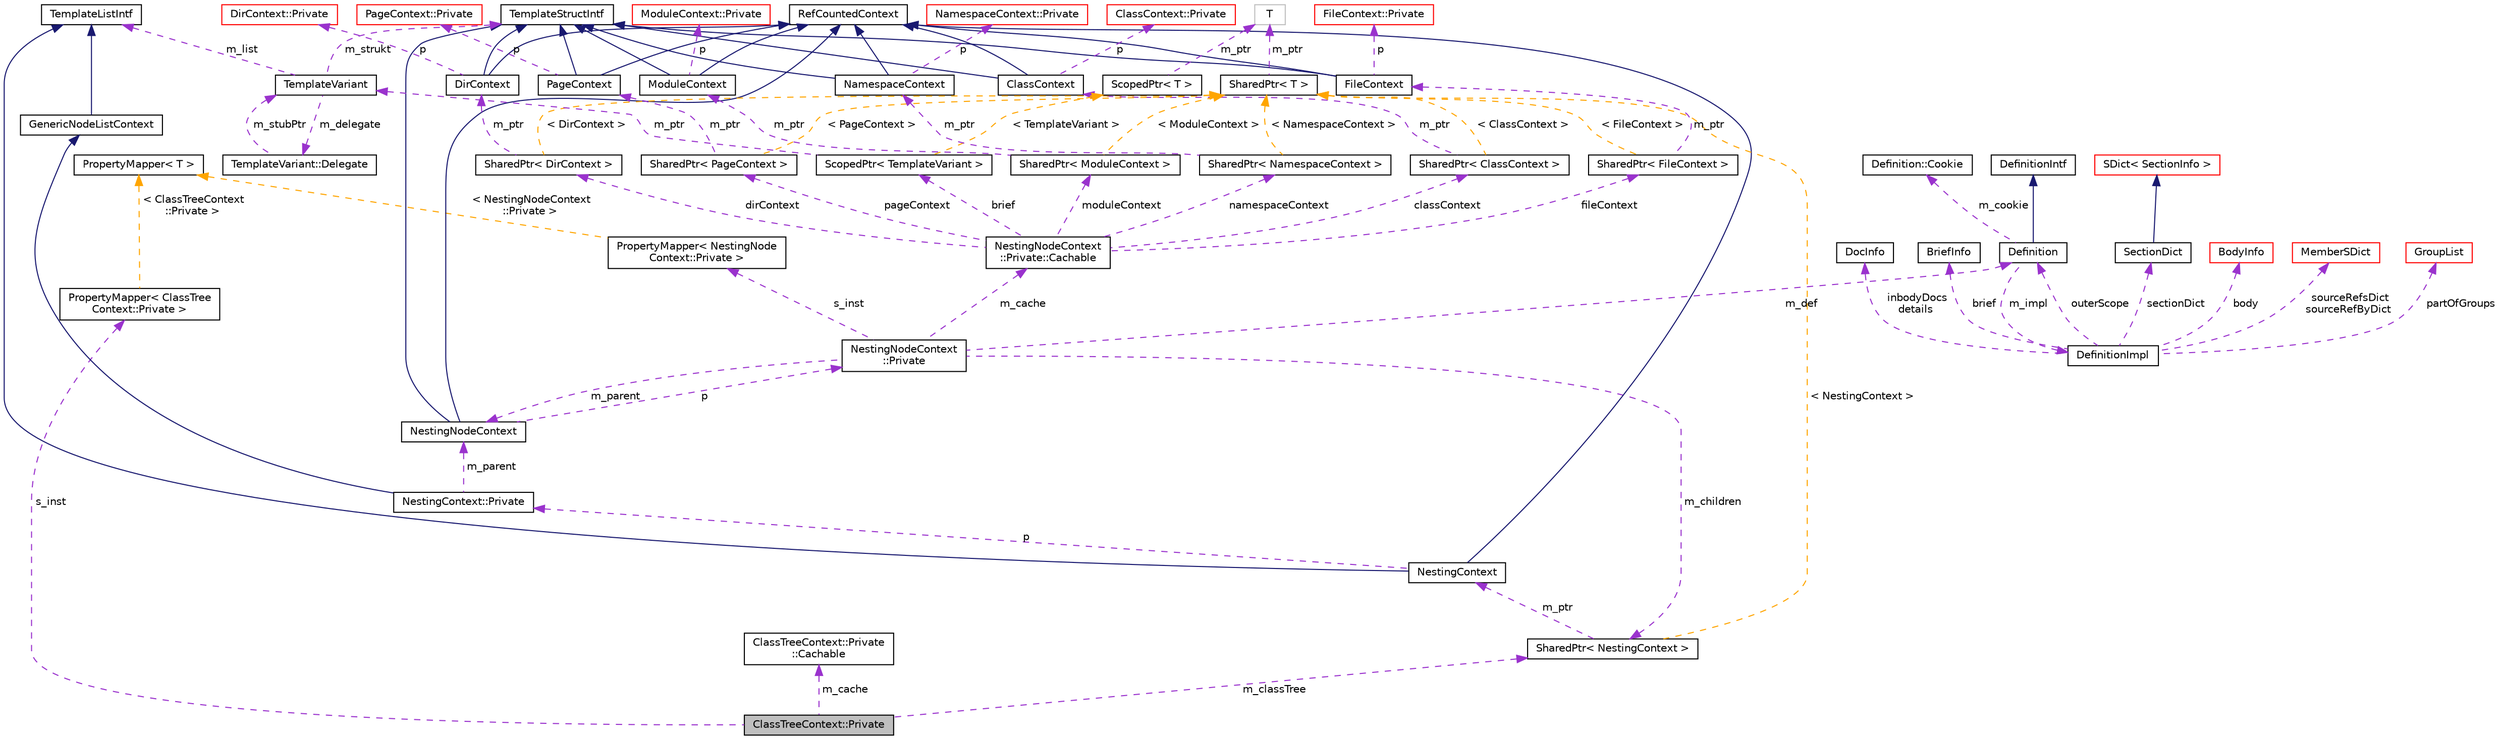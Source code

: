 digraph "ClassTreeContext::Private"
{
 // INTERACTIVE_SVG=YES
  edge [fontname="Helvetica",fontsize="10",labelfontname="Helvetica",labelfontsize="10"];
  node [fontname="Helvetica",fontsize="10",shape=record];
  Node1 [label="ClassTreeContext::Private",height=0.2,width=0.4,color="black", fillcolor="grey75", style="filled", fontcolor="black"];
  Node2 -> Node1 [dir="back",color="darkorchid3",fontsize="10",style="dashed",label=" s_inst" ,fontname="Helvetica"];
  Node2 [label="PropertyMapper\< ClassTree\lContext::Private \>",height=0.2,width=0.4,color="black", fillcolor="white", style="filled",URL="$d1/d80/class_property_mapper.html"];
  Node3 -> Node2 [dir="back",color="orange",fontsize="10",style="dashed",label=" \< ClassTreeContext\l::Private \>" ,fontname="Helvetica"];
  Node3 [label="PropertyMapper\< T \>",height=0.2,width=0.4,color="black", fillcolor="white", style="filled",URL="$d1/d80/class_property_mapper.html",tooltip="Helper class to map a property name to a handler member function. "];
  Node4 -> Node1 [dir="back",color="darkorchid3",fontsize="10",style="dashed",label=" m_cache" ,fontname="Helvetica"];
  Node4 [label="ClassTreeContext::Private\l::Cachable",height=0.2,width=0.4,color="black", fillcolor="white", style="filled",URL="$d3/dfb/struct_class_tree_context_1_1_private_1_1_cachable.html"];
  Node5 -> Node1 [dir="back",color="darkorchid3",fontsize="10",style="dashed",label=" m_classTree" ,fontname="Helvetica"];
  Node5 [label="SharedPtr\< NestingContext \>",height=0.2,width=0.4,color="black", fillcolor="white", style="filled",URL="$df/d12/class_shared_ptr.html"];
  Node6 -> Node5 [dir="back",color="darkorchid3",fontsize="10",style="dashed",label=" m_ptr" ,fontname="Helvetica"];
  Node6 [label="NestingContext",height=0.2,width=0.4,color="black", fillcolor="white", style="filled",URL="$db/d7e/class_nesting_context.html"];
  Node7 -> Node6 [dir="back",color="midnightblue",fontsize="10",style="solid",fontname="Helvetica"];
  Node7 [label="RefCountedContext",height=0.2,width=0.4,color="black", fillcolor="white", style="filled",URL="$d8/d96/class_ref_counted_context.html",tooltip="Helper class to support reference counting. "];
  Node8 -> Node6 [dir="back",color="midnightblue",fontsize="10",style="solid",fontname="Helvetica"];
  Node8 [label="TemplateListIntf",height=0.2,width=0.4,color="black", fillcolor="white", style="filled",URL="$d6/d88/class_template_list_intf.html",tooltip="Abstract read-only interface for a context value of type list. "];
  Node9 -> Node6 [dir="back",color="darkorchid3",fontsize="10",style="dashed",label=" p" ,fontname="Helvetica"];
  Node9 [label="NestingContext::Private",height=0.2,width=0.4,color="black", fillcolor="white", style="filled",URL="$d7/db8/class_nesting_context_1_1_private.html"];
  Node10 -> Node9 [dir="back",color="midnightblue",fontsize="10",style="solid",fontname="Helvetica"];
  Node10 [label="GenericNodeListContext",height=0.2,width=0.4,color="black", fillcolor="white", style="filled",URL="$d6/dcb/class_generic_node_list_context.html",tooltip="standard template list implementation "];
  Node8 -> Node10 [dir="back",color="midnightblue",fontsize="10",style="solid",fontname="Helvetica"];
  Node11 -> Node9 [dir="back",color="darkorchid3",fontsize="10",style="dashed",label=" m_parent" ,fontname="Helvetica"];
  Node11 [label="NestingNodeContext",height=0.2,width=0.4,color="black", fillcolor="white", style="filled",URL="$db/dc9/class_nesting_node_context.html"];
  Node7 -> Node11 [dir="back",color="midnightblue",fontsize="10",style="solid",fontname="Helvetica"];
  Node12 -> Node11 [dir="back",color="midnightblue",fontsize="10",style="solid",fontname="Helvetica"];
  Node12 [label="TemplateStructIntf",height=0.2,width=0.4,color="black", fillcolor="white", style="filled",URL="$d9/de8/class_template_struct_intf.html",tooltip="Abstract interface for a context value of type struct. "];
  Node13 -> Node11 [dir="back",color="darkorchid3",fontsize="10",style="dashed",label=" p" ,fontname="Helvetica"];
  Node13 [label="NestingNodeContext\l::Private",height=0.2,width=0.4,color="black", fillcolor="white", style="filled",URL="$d1/d4b/class_nesting_node_context_1_1_private.html"];
  Node14 -> Node13 [dir="back",color="darkorchid3",fontsize="10",style="dashed",label=" s_inst" ,fontname="Helvetica"];
  Node14 [label="PropertyMapper\< NestingNode\lContext::Private \>",height=0.2,width=0.4,color="black", fillcolor="white", style="filled",URL="$d1/d80/class_property_mapper.html"];
  Node3 -> Node14 [dir="back",color="orange",fontsize="10",style="dashed",label=" \< NestingNodeContext\l::Private \>" ,fontname="Helvetica"];
  Node15 -> Node13 [dir="back",color="darkorchid3",fontsize="10",style="dashed",label=" m_cache" ,fontname="Helvetica"];
  Node15 [label="NestingNodeContext\l::Private::Cachable",height=0.2,width=0.4,color="black", fillcolor="white", style="filled",URL="$da/d7c/struct_nesting_node_context_1_1_private_1_1_cachable.html"];
  Node16 -> Node15 [dir="back",color="darkorchid3",fontsize="10",style="dashed",label=" classContext" ,fontname="Helvetica"];
  Node16 [label="SharedPtr\< ClassContext \>",height=0.2,width=0.4,color="black", fillcolor="white", style="filled",URL="$df/d12/class_shared_ptr.html"];
  Node17 -> Node16 [dir="back",color="darkorchid3",fontsize="10",style="dashed",label=" m_ptr" ,fontname="Helvetica"];
  Node17 [label="ClassContext",height=0.2,width=0.4,color="black", fillcolor="white", style="filled",URL="$dc/d38/class_class_context.html"];
  Node7 -> Node17 [dir="back",color="midnightblue",fontsize="10",style="solid",fontname="Helvetica"];
  Node12 -> Node17 [dir="back",color="midnightblue",fontsize="10",style="solid",fontname="Helvetica"];
  Node18 -> Node17 [dir="back",color="darkorchid3",fontsize="10",style="dashed",label=" p" ,fontname="Helvetica"];
  Node18 [label="ClassContext::Private",height=0.2,width=0.4,color="red", fillcolor="white", style="filled",URL="$d5/d54/class_class_context_1_1_private.html"];
  Node102 -> Node16 [dir="back",color="orange",fontsize="10",style="dashed",label=" \< ClassContext \>" ,fontname="Helvetica"];
  Node102 [label="SharedPtr\< T \>",height=0.2,width=0.4,color="black", fillcolor="white", style="filled",URL="$df/d12/class_shared_ptr.html",tooltip="Reference counting smart pointer. "];
  Node103 -> Node102 [dir="back",color="darkorchid3",fontsize="10",style="dashed",label=" m_ptr" ,fontname="Helvetica"];
  Node103 [label="T",height=0.2,width=0.4,color="grey75", fillcolor="white", style="filled"];
  Node104 -> Node15 [dir="back",color="darkorchid3",fontsize="10",style="dashed",label=" fileContext" ,fontname="Helvetica"];
  Node104 [label="SharedPtr\< FileContext \>",height=0.2,width=0.4,color="black", fillcolor="white", style="filled",URL="$df/d12/class_shared_ptr.html"];
  Node105 -> Node104 [dir="back",color="darkorchid3",fontsize="10",style="dashed",label=" m_ptr" ,fontname="Helvetica"];
  Node105 [label="FileContext",height=0.2,width=0.4,color="black", fillcolor="white", style="filled",URL="$d3/db7/class_file_context.html"];
  Node7 -> Node105 [dir="back",color="midnightblue",fontsize="10",style="solid",fontname="Helvetica"];
  Node12 -> Node105 [dir="back",color="midnightblue",fontsize="10",style="solid",fontname="Helvetica"];
  Node106 -> Node105 [dir="back",color="darkorchid3",fontsize="10",style="dashed",label=" p" ,fontname="Helvetica"];
  Node106 [label="FileContext::Private",height=0.2,width=0.4,color="red", fillcolor="white", style="filled",URL="$d4/d72/class_file_context_1_1_private.html"];
  Node102 -> Node104 [dir="back",color="orange",fontsize="10",style="dashed",label=" \< FileContext \>" ,fontname="Helvetica"];
  Node109 -> Node15 [dir="back",color="darkorchid3",fontsize="10",style="dashed",label=" pageContext" ,fontname="Helvetica"];
  Node109 [label="SharedPtr\< PageContext \>",height=0.2,width=0.4,color="black", fillcolor="white", style="filled",URL="$df/d12/class_shared_ptr.html"];
  Node110 -> Node109 [dir="back",color="darkorchid3",fontsize="10",style="dashed",label=" m_ptr" ,fontname="Helvetica"];
  Node110 [label="PageContext",height=0.2,width=0.4,color="black", fillcolor="white", style="filled",URL="$db/dc8/class_page_context.html"];
  Node7 -> Node110 [dir="back",color="midnightblue",fontsize="10",style="solid",fontname="Helvetica"];
  Node12 -> Node110 [dir="back",color="midnightblue",fontsize="10",style="solid",fontname="Helvetica"];
  Node111 -> Node110 [dir="back",color="darkorchid3",fontsize="10",style="dashed",label=" p" ,fontname="Helvetica"];
  Node111 [label="PageContext::Private",height=0.2,width=0.4,color="red", fillcolor="white", style="filled",URL="$d3/d45/class_page_context_1_1_private.html"];
  Node102 -> Node109 [dir="back",color="orange",fontsize="10",style="dashed",label=" \< PageContext \>" ,fontname="Helvetica"];
  Node115 -> Node15 [dir="back",color="darkorchid3",fontsize="10",style="dashed",label=" brief" ,fontname="Helvetica"];
  Node115 [label="ScopedPtr\< TemplateVariant \>",height=0.2,width=0.4,color="black", fillcolor="white", style="filled",URL="$dd/d9b/class_scoped_ptr.html"];
  Node116 -> Node115 [dir="back",color="darkorchid3",fontsize="10",style="dashed",label=" m_ptr" ,fontname="Helvetica"];
  Node116 [label="TemplateVariant",height=0.2,width=0.4,color="black", fillcolor="white", style="filled",URL="$d1/dba/class_template_variant.html",tooltip="Variant type which can hold one value of a fixed set of types. "];
  Node8 -> Node116 [dir="back",color="darkorchid3",fontsize="10",style="dashed",label=" m_list" ,fontname="Helvetica"];
  Node12 -> Node116 [dir="back",color="darkorchid3",fontsize="10",style="dashed",label=" m_strukt" ,fontname="Helvetica"];
  Node117 -> Node116 [dir="back",color="darkorchid3",fontsize="10",style="dashed",label=" m_delegate" ,fontname="Helvetica"];
  Node117 [label="TemplateVariant::Delegate",height=0.2,width=0.4,color="black", fillcolor="white", style="filled",URL="$d7/d1d/class_template_variant_1_1_delegate.html",tooltip="Helper class to create a delegate that can store a function/method call. "];
  Node116 -> Node117 [dir="back",color="darkorchid3",fontsize="10",style="dashed",label=" m_stubPtr" ,fontname="Helvetica"];
  Node118 -> Node115 [dir="back",color="orange",fontsize="10",style="dashed",label=" \< TemplateVariant \>" ,fontname="Helvetica"];
  Node118 [label="ScopedPtr\< T \>",height=0.2,width=0.4,color="black", fillcolor="white", style="filled",URL="$dd/d9b/class_scoped_ptr.html",tooltip="Scoped smart pointer. "];
  Node103 -> Node118 [dir="back",color="darkorchid3",fontsize="10",style="dashed",label=" m_ptr" ,fontname="Helvetica"];
  Node119 -> Node15 [dir="back",color="darkorchid3",fontsize="10",style="dashed",label=" moduleContext" ,fontname="Helvetica"];
  Node119 [label="SharedPtr\< ModuleContext \>",height=0.2,width=0.4,color="black", fillcolor="white", style="filled",URL="$df/d12/class_shared_ptr.html"];
  Node120 -> Node119 [dir="back",color="darkorchid3",fontsize="10",style="dashed",label=" m_ptr" ,fontname="Helvetica"];
  Node120 [label="ModuleContext",height=0.2,width=0.4,color="black", fillcolor="white", style="filled",URL="$d2/d73/class_module_context.html"];
  Node7 -> Node120 [dir="back",color="midnightblue",fontsize="10",style="solid",fontname="Helvetica"];
  Node12 -> Node120 [dir="back",color="midnightblue",fontsize="10",style="solid",fontname="Helvetica"];
  Node121 -> Node120 [dir="back",color="darkorchid3",fontsize="10",style="dashed",label=" p" ,fontname="Helvetica"];
  Node121 [label="ModuleContext::Private",height=0.2,width=0.4,color="red", fillcolor="white", style="filled",URL="$df/d2a/class_module_context_1_1_private.html"];
  Node102 -> Node119 [dir="back",color="orange",fontsize="10",style="dashed",label=" \< ModuleContext \>" ,fontname="Helvetica"];
  Node124 -> Node15 [dir="back",color="darkorchid3",fontsize="10",style="dashed",label=" dirContext" ,fontname="Helvetica"];
  Node124 [label="SharedPtr\< DirContext \>",height=0.2,width=0.4,color="black", fillcolor="white", style="filled",URL="$df/d12/class_shared_ptr.html"];
  Node125 -> Node124 [dir="back",color="darkorchid3",fontsize="10",style="dashed",label=" m_ptr" ,fontname="Helvetica"];
  Node125 [label="DirContext",height=0.2,width=0.4,color="black", fillcolor="white", style="filled",URL="$d5/dca/class_dir_context.html"];
  Node7 -> Node125 [dir="back",color="midnightblue",fontsize="10",style="solid",fontname="Helvetica"];
  Node12 -> Node125 [dir="back",color="midnightblue",fontsize="10",style="solid",fontname="Helvetica"];
  Node126 -> Node125 [dir="back",color="darkorchid3",fontsize="10",style="dashed",label=" p" ,fontname="Helvetica"];
  Node126 [label="DirContext::Private",height=0.2,width=0.4,color="red", fillcolor="white", style="filled",URL="$dc/db1/class_dir_context_1_1_private.html"];
  Node102 -> Node124 [dir="back",color="orange",fontsize="10",style="dashed",label=" \< DirContext \>" ,fontname="Helvetica"];
  Node129 -> Node15 [dir="back",color="darkorchid3",fontsize="10",style="dashed",label=" namespaceContext" ,fontname="Helvetica"];
  Node129 [label="SharedPtr\< NamespaceContext \>",height=0.2,width=0.4,color="black", fillcolor="white", style="filled",URL="$df/d12/class_shared_ptr.html"];
  Node130 -> Node129 [dir="back",color="darkorchid3",fontsize="10",style="dashed",label=" m_ptr" ,fontname="Helvetica"];
  Node130 [label="NamespaceContext",height=0.2,width=0.4,color="black", fillcolor="white", style="filled",URL="$de/d00/class_namespace_context.html"];
  Node7 -> Node130 [dir="back",color="midnightblue",fontsize="10",style="solid",fontname="Helvetica"];
  Node12 -> Node130 [dir="back",color="midnightblue",fontsize="10",style="solid",fontname="Helvetica"];
  Node131 -> Node130 [dir="back",color="darkorchid3",fontsize="10",style="dashed",label=" p" ,fontname="Helvetica"];
  Node131 [label="NamespaceContext::Private",height=0.2,width=0.4,color="red", fillcolor="white", style="filled",URL="$d8/dcf/class_namespace_context_1_1_private.html"];
  Node102 -> Node129 [dir="back",color="orange",fontsize="10",style="dashed",label=" \< NamespaceContext \>" ,fontname="Helvetica"];
  Node11 -> Node13 [dir="back",color="darkorchid3",fontsize="10",style="dashed",label=" m_parent" ,fontname="Helvetica"];
  Node20 -> Node13 [dir="back",color="darkorchid3",fontsize="10",style="dashed",label=" m_def" ,fontname="Helvetica"];
  Node20 [label="Definition",height=0.2,width=0.4,color="black", fillcolor="white", style="filled",URL="$d5/dcc/class_definition.html",tooltip="The common base class of all entity definitions found in the sources. "];
  Node21 -> Node20 [dir="back",color="midnightblue",fontsize="10",style="solid",fontname="Helvetica"];
  Node21 [label="DefinitionIntf",height=0.2,width=0.4,color="black", fillcolor="white", style="filled",URL="$d9/d4a/class_definition_intf.html",tooltip="Abstract interface for a Definition or DefinitionList. "];
  Node22 -> Node20 [dir="back",color="darkorchid3",fontsize="10",style="dashed",label=" m_cookie" ,fontname="Helvetica"];
  Node22 [label="Definition::Cookie",height=0.2,width=0.4,color="black", fillcolor="white", style="filled",URL="$d1/d2f/struct_definition_1_1_cookie.html"];
  Node23 -> Node20 [dir="back",color="darkorchid3",fontsize="10",style="dashed",label=" m_impl" ,fontname="Helvetica"];
  Node23 [label="DefinitionImpl",height=0.2,width=0.4,color="black", fillcolor="white", style="filled",URL="$d3/ddf/class_definition_impl.html",tooltip="Private data associated with a Symbol Definition object. "];
  Node24 -> Node23 [dir="back",color="darkorchid3",fontsize="10",style="dashed",label=" sectionDict" ,fontname="Helvetica"];
  Node24 [label="SectionDict",height=0.2,width=0.4,color="black", fillcolor="white", style="filled",URL="$de/d9a/class_section_dict.html",tooltip="Unsorted dictionary of SectionInfo objects. "];
  Node25 -> Node24 [dir="back",color="midnightblue",fontsize="10",style="solid",fontname="Helvetica"];
  Node25 [label="SDict\< SectionInfo \>",height=0.2,width=0.4,color="red", fillcolor="white", style="filled",URL="$d1/d50/class_s_dict.html"];
  Node31 -> Node23 [dir="back",color="darkorchid3",fontsize="10",style="dashed",label=" body" ,fontname="Helvetica"];
  Node31 [label="BodyInfo",height=0.2,width=0.4,color="red", fillcolor="white", style="filled",URL="$db/dab/struct_body_info.html",tooltip="Data associated with description found in the body. "];
  Node55 -> Node23 [dir="back",color="darkorchid3",fontsize="10",style="dashed",label=" sourceRefsDict\nsourceRefByDict" ,fontname="Helvetica"];
  Node55 [label="MemberSDict",height=0.2,width=0.4,color="red", fillcolor="white", style="filled",URL="$d6/dd6/class_member_s_dict.html",tooltip="A sorted dictionary of MemberDef objects. "];
  Node59 -> Node23 [dir="back",color="darkorchid3",fontsize="10",style="dashed",label=" partOfGroups" ,fontname="Helvetica"];
  Node59 [label="GroupList",height=0.2,width=0.4,color="red", fillcolor="white", style="filled",URL="$d3/d3b/class_group_list.html",tooltip="A list of GroupDef objects. "];
  Node61 -> Node23 [dir="back",color="darkorchid3",fontsize="10",style="dashed",label=" inbodyDocs\ndetails" ,fontname="Helvetica"];
  Node61 [label="DocInfo",height=0.2,width=0.4,color="black", fillcolor="white", style="filled",URL="$d7/dd5/struct_doc_info.html",tooltip="Data associated with a detailed description. "];
  Node62 -> Node23 [dir="back",color="darkorchid3",fontsize="10",style="dashed",label=" brief" ,fontname="Helvetica"];
  Node62 [label="BriefInfo",height=0.2,width=0.4,color="black", fillcolor="white", style="filled",URL="$d0/da7/struct_brief_info.html",tooltip="Data associated with a brief description. "];
  Node20 -> Node23 [dir="back",color="darkorchid3",fontsize="10",style="dashed",label=" outerScope" ,fontname="Helvetica"];
  Node5 -> Node13 [dir="back",color="darkorchid3",fontsize="10",style="dashed",label=" m_children" ,fontname="Helvetica"];
  Node102 -> Node5 [dir="back",color="orange",fontsize="10",style="dashed",label=" \< NestingContext \>" ,fontname="Helvetica"];
}
